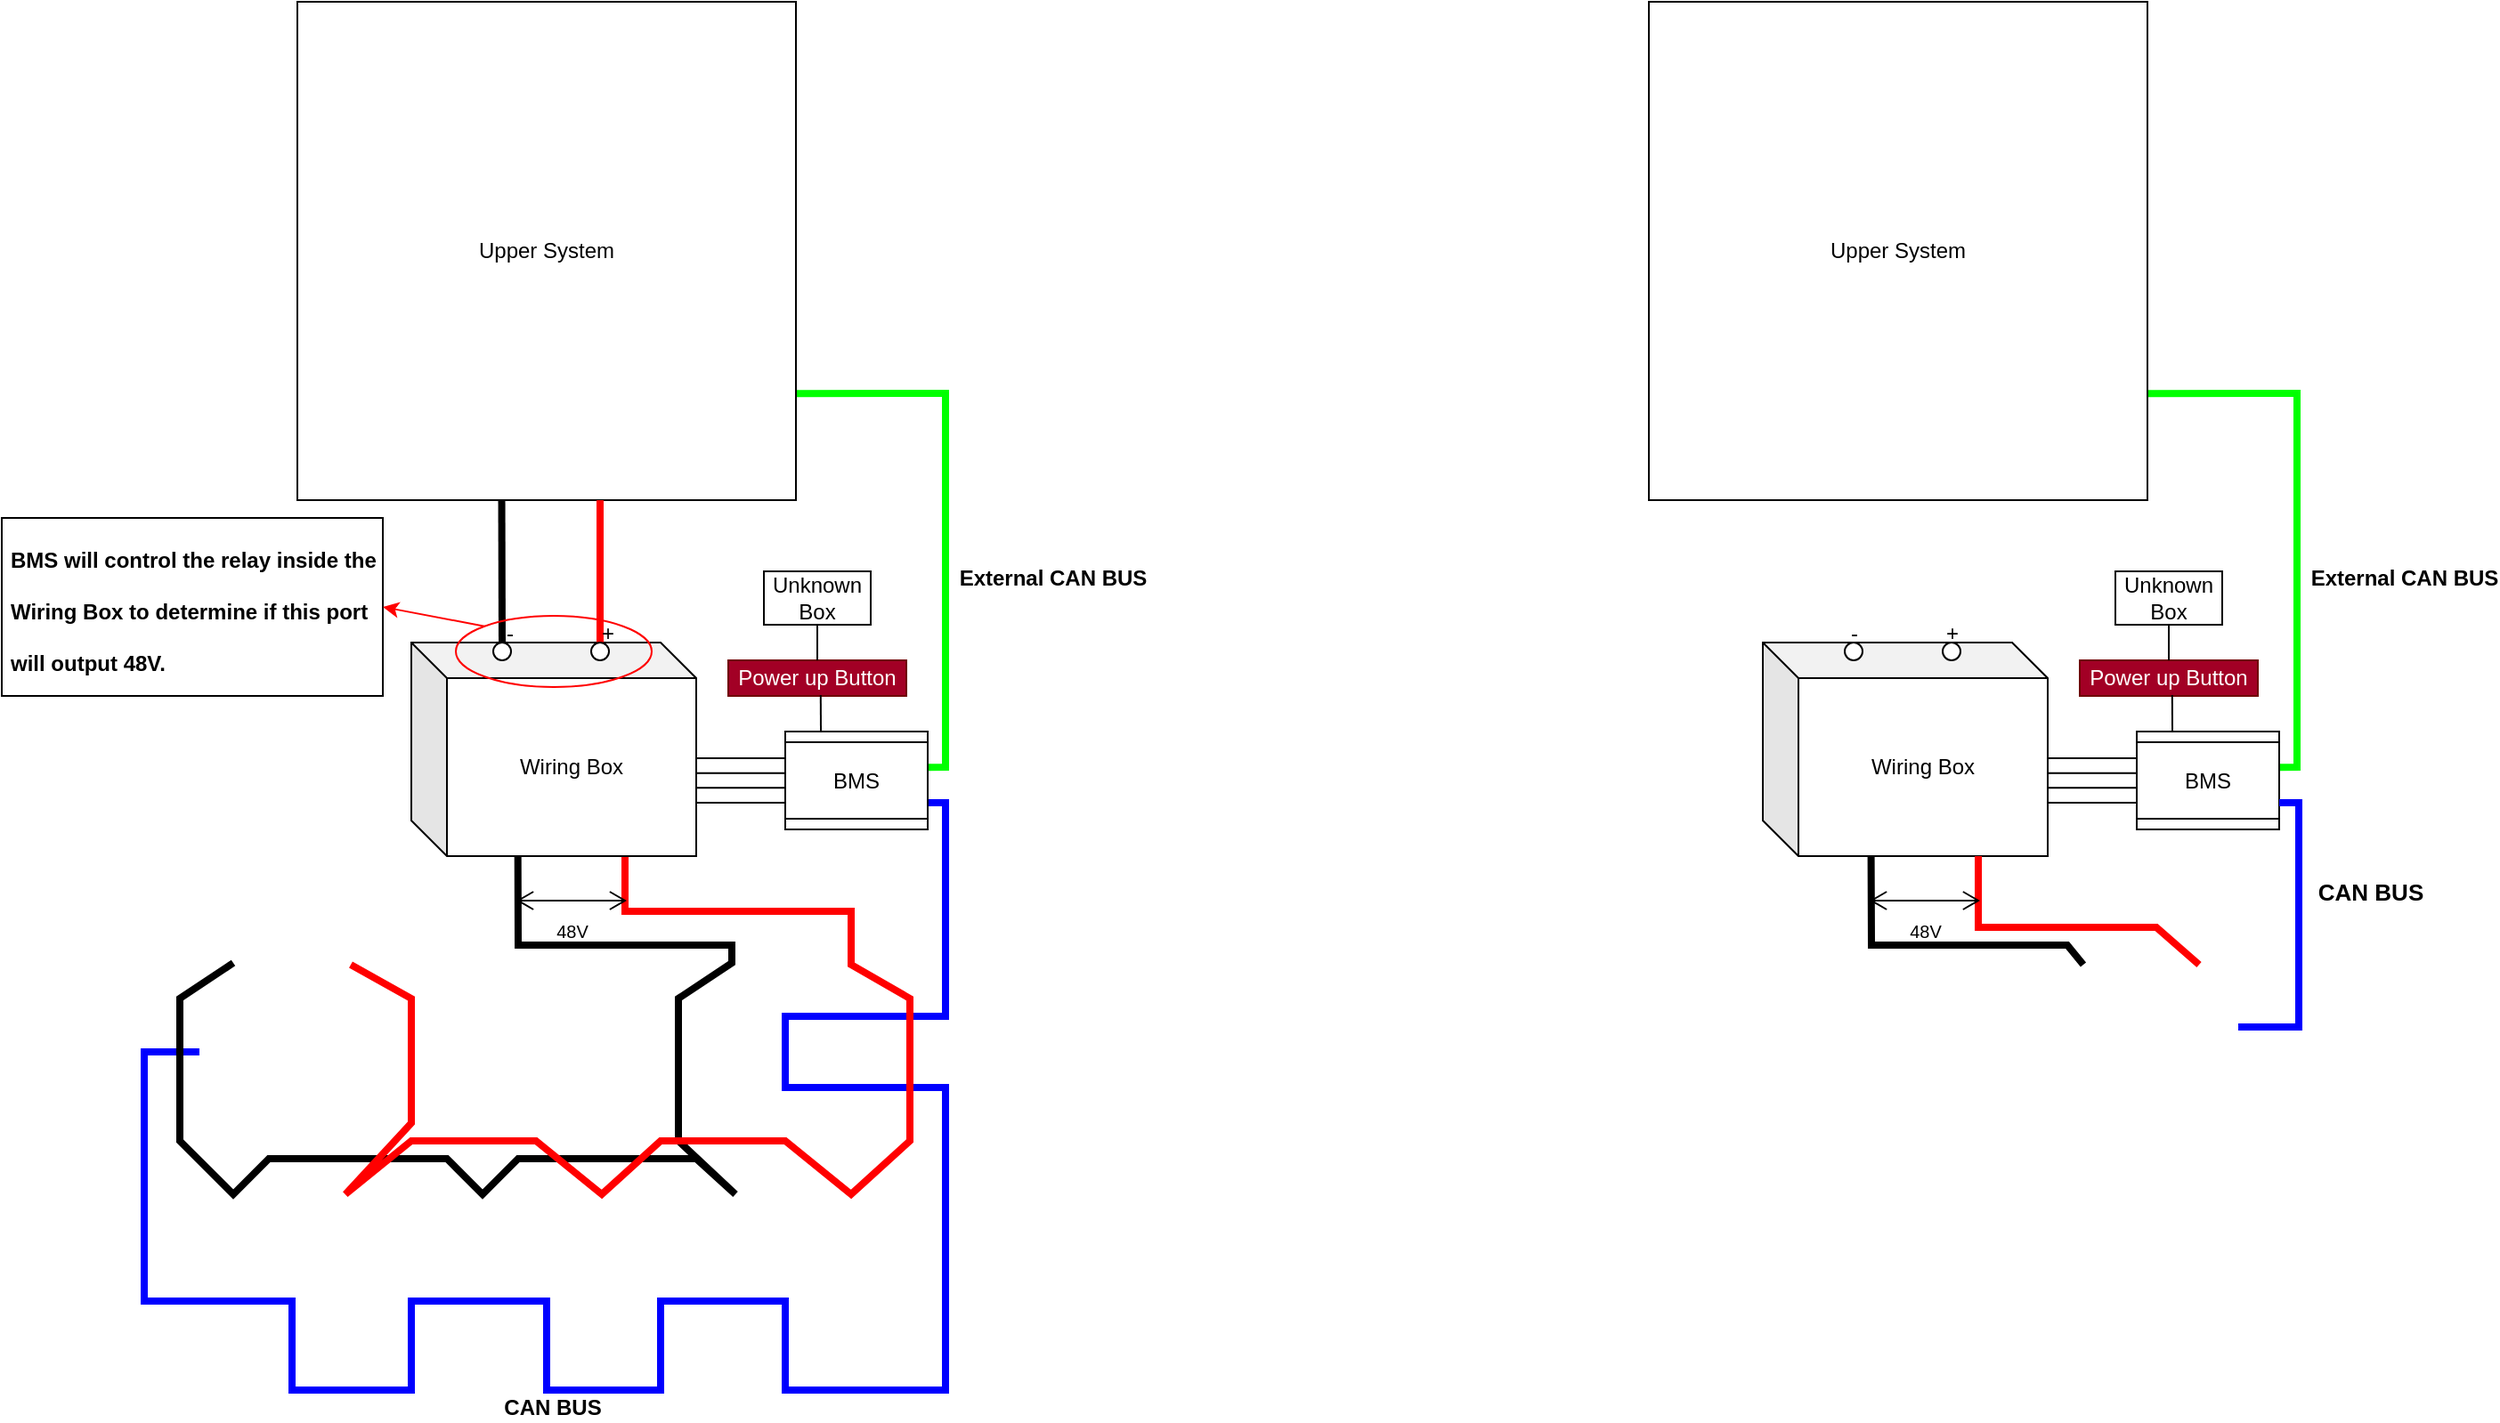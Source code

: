 <mxfile version="22.1.18" type="github">
  <diagram name="Page-1" id="DbH82mUIfItk7bVeHk_2">
    <mxGraphModel dx="457" dy="1381" grid="1" gridSize="10" guides="1" tooltips="1" connect="1" arrows="1" fold="1" page="1" pageScale="1" pageWidth="850" pageHeight="1100" math="0" shadow="0">
      <root>
        <mxCell id="0" />
        <mxCell id="1" parent="0" />
        <mxCell id="mqsz3DLidRVHX6ZRNaVG-30" value="" style="endArrow=none;html=1;rounded=0;exitX=0.366;exitY=0.003;exitDx=0;exitDy=0;strokeColor=#00FF00;strokeWidth=4;exitPerimeter=0;entryX=0.998;entryY=0.786;entryDx=0;entryDy=0;entryPerimeter=0;" edge="1" parent="1" source="mqsz3DLidRVHX6ZRNaVG-16" target="mqsz3DLidRVHX6ZRNaVG-21">
          <mxGeometry width="50" height="50" relative="1" as="geometry">
            <mxPoint x="630" y="40" as="sourcePoint" />
            <mxPoint x="520" y="-20" as="targetPoint" />
            <Array as="points">
              <mxPoint x="600" y="190" />
              <mxPoint x="600" y="-20" />
            </Array>
          </mxGeometry>
        </mxCell>
        <mxCell id="mqsz3DLidRVHX6ZRNaVG-31" value="External CAN BUS" style="edgeLabel;html=1;align=center;verticalAlign=middle;resizable=0;points=[];fontStyle=1;fontSize=12;" vertex="1" connectable="0" parent="mqsz3DLidRVHX6ZRNaVG-30">
          <mxGeometry x="-0.111" relative="1" as="geometry">
            <mxPoint x="60" y="19" as="offset" />
          </mxGeometry>
        </mxCell>
        <mxCell id="mqsz3DLidRVHX6ZRNaVG-13" value="" style="endArrow=none;html=1;rounded=0;strokeWidth=4;strokeColor=#0000ff;exitX=0.728;exitY=0.006;exitDx=0;exitDy=0;exitPerimeter=0;" edge="1" parent="1" source="mqsz3DLidRVHX6ZRNaVG-16">
          <mxGeometry width="50" height="50" relative="1" as="geometry">
            <mxPoint x="567" y="352" as="sourcePoint" />
            <mxPoint x="181" y="350" as="targetPoint" />
            <Array as="points">
              <mxPoint x="600" y="210" />
              <mxPoint x="600" y="330" />
              <mxPoint x="510" y="330" />
              <mxPoint x="510" y="370" />
              <mxPoint x="600" y="370" />
              <mxPoint x="600" y="480" />
              <mxPoint x="600" y="540" />
              <mxPoint x="510" y="540" />
              <mxPoint x="510" y="490" />
              <mxPoint x="440" y="490" />
              <mxPoint x="440" y="540" />
              <mxPoint x="376" y="540" />
              <mxPoint x="376" y="490" />
              <mxPoint x="300" y="490" />
              <mxPoint x="300" y="540" />
              <mxPoint x="233" y="540" />
              <mxPoint x="233" y="490" />
              <mxPoint x="150" y="490" />
              <mxPoint x="150" y="350" />
            </Array>
          </mxGeometry>
        </mxCell>
        <mxCell id="mqsz3DLidRVHX6ZRNaVG-14" value="CAN BUS" style="edgeLabel;html=1;align=center;verticalAlign=middle;resizable=0;points=[];fontSize=12;fontStyle=1" vertex="1" connectable="0" parent="mqsz3DLidRVHX6ZRNaVG-13">
          <mxGeometry x="-0.763" relative="1" as="geometry">
            <mxPoint x="-187" y="220" as="offset" />
          </mxGeometry>
        </mxCell>
        <mxCell id="mqsz3DLidRVHX6ZRNaVG-1" value="" style="shape=image;html=1;verticalAlign=top;verticalLabelPosition=bottom;labelBackgroundColor=#ffffff;imageAspect=0;aspect=fixed;image=https://cdn2.iconfinder.com/data/icons/boxicons-solid-vol-1/24/bxs-car-battery-128.png" vertex="1" parent="1">
          <mxGeometry x="170" y="280" width="128" height="128" as="geometry" />
        </mxCell>
        <mxCell id="mqsz3DLidRVHX6ZRNaVG-2" value="" style="shape=image;html=1;verticalAlign=top;verticalLabelPosition=bottom;labelBackgroundColor=#ffffff;imageAspect=0;aspect=fixed;image=https://cdn2.iconfinder.com/data/icons/boxicons-solid-vol-1/24/bxs-car-battery-128.png" vertex="1" parent="1">
          <mxGeometry x="450" y="280" width="128" height="128" as="geometry" />
        </mxCell>
        <mxCell id="mqsz3DLidRVHX6ZRNaVG-3" value="" style="shape=image;html=1;verticalAlign=top;verticalLabelPosition=bottom;labelBackgroundColor=#ffffff;imageAspect=0;aspect=fixed;image=https://cdn2.iconfinder.com/data/icons/boxicons-solid-vol-1/24/bxs-car-battery-128.png" vertex="1" parent="1">
          <mxGeometry x="170" y="408" width="128" height="128" as="geometry" />
        </mxCell>
        <mxCell id="mqsz3DLidRVHX6ZRNaVG-4" value="" style="shape=image;html=1;verticalAlign=top;verticalLabelPosition=bottom;labelBackgroundColor=#ffffff;imageAspect=0;aspect=fixed;image=https://cdn2.iconfinder.com/data/icons/boxicons-solid-vol-1/24/bxs-car-battery-128.png" vertex="1" parent="1">
          <mxGeometry x="450" y="408" width="128" height="128" as="geometry" />
        </mxCell>
        <mxCell id="mqsz3DLidRVHX6ZRNaVG-5" value="" style="shape=image;html=1;verticalAlign=top;verticalLabelPosition=bottom;labelBackgroundColor=#ffffff;imageAspect=0;aspect=fixed;image=https://cdn2.iconfinder.com/data/icons/boxicons-solid-vol-1/24/bxs-car-battery-128.png" vertex="1" parent="1">
          <mxGeometry x="312" y="408" width="128" height="128" as="geometry" />
        </mxCell>
        <mxCell id="mqsz3DLidRVHX6ZRNaVG-9" value="" style="endArrow=none;html=1;rounded=0;strokeColor=#000000;strokeWidth=4;exitX=0.374;exitY=1.001;exitDx=0;exitDy=0;exitPerimeter=0;" edge="1" parent="1" source="mqsz3DLidRVHX6ZRNaVG-12">
          <mxGeometry width="50" height="50" relative="1" as="geometry">
            <mxPoint x="370" y="290" as="sourcePoint" />
            <mxPoint x="200" y="300" as="targetPoint" />
            <Array as="points">
              <mxPoint x="360" y="290" />
              <mxPoint x="480" y="290" />
              <mxPoint x="480" y="300" />
              <mxPoint x="450" y="320" />
              <mxPoint x="450" y="400" />
              <mxPoint x="482" y="430" />
              <mxPoint x="460" y="410" />
              <mxPoint x="360" y="410" />
              <mxPoint x="350" y="420" />
              <mxPoint x="340" y="430" />
              <mxPoint x="320" y="410" />
              <mxPoint x="220" y="410" />
              <mxPoint x="200" y="430" />
              <mxPoint x="170" y="400" />
              <mxPoint x="170" y="320" />
              <mxPoint x="200" y="300" />
            </Array>
          </mxGeometry>
        </mxCell>
        <mxCell id="mqsz3DLidRVHX6ZRNaVG-11" value="" style="endArrow=none;html=1;rounded=0;strokeColor=#ff0000;strokeWidth=4;exitX=0.75;exitY=1.003;exitDx=0;exitDy=0;exitPerimeter=0;" edge="1" parent="1" source="mqsz3DLidRVHX6ZRNaVG-12">
          <mxGeometry width="50" height="50" relative="1" as="geometry">
            <mxPoint x="545" y="301" as="sourcePoint" />
            <mxPoint x="266" y="301" as="targetPoint" />
            <Array as="points">
              <mxPoint x="420" y="271" />
              <mxPoint x="547" y="271" />
              <mxPoint x="547" y="301" />
              <mxPoint x="580" y="320" />
              <mxPoint x="580" y="400" />
              <mxPoint x="547" y="430" />
              <mxPoint x="510" y="400" />
              <mxPoint x="440" y="400" />
              <mxPoint x="407" y="430" />
              <mxPoint x="370" y="400" />
              <mxPoint x="300" y="400" />
              <mxPoint x="263" y="430" />
              <mxPoint x="300" y="390" />
              <mxPoint x="300" y="320" />
            </Array>
          </mxGeometry>
        </mxCell>
        <mxCell id="mqsz3DLidRVHX6ZRNaVG-12" value="Wiring Box" style="shape=cube;whiteSpace=wrap;html=1;boundedLbl=1;backgroundOutline=1;darkOpacity=0.05;darkOpacity2=0.1;" vertex="1" parent="1">
          <mxGeometry x="300" y="120" width="160" height="120" as="geometry" />
        </mxCell>
        <mxCell id="mqsz3DLidRVHX6ZRNaVG-16" value="BMS" style="shape=process;whiteSpace=wrap;html=1;backgroundOutline=1;direction=south;" vertex="1" parent="1">
          <mxGeometry x="510" y="170" width="80" height="55" as="geometry" />
        </mxCell>
        <mxCell id="mqsz3DLidRVHX6ZRNaVG-17" value="48V" style="labelPosition=center;align=center;shape=mxgraph.electrical.signal_sources.voltage;shadow=0;dashed=0;strokeWidth=1;fontSize=10;html=1;direction=south;verticalLabelPosition=bottom;verticalAlign=top;" vertex="1" parent="1">
          <mxGeometry x="360" y="260" width="60" height="10" as="geometry" />
        </mxCell>
        <mxCell id="mqsz3DLidRVHX6ZRNaVG-21" value="Upper System" style="whiteSpace=wrap;html=1;aspect=fixed;" vertex="1" parent="1">
          <mxGeometry x="236" y="-240" width="280" height="280" as="geometry" />
        </mxCell>
        <mxCell id="mqsz3DLidRVHX6ZRNaVG-22" value="" style="endArrow=none;html=1;rounded=0;exitX=0.5;exitY=0;exitDx=0;exitDy=0;strokeColor=#ff0000;strokeWidth=4;" edge="1" parent="1" source="mqsz3DLidRVHX6ZRNaVG-23">
          <mxGeometry width="50" height="50" relative="1" as="geometry">
            <mxPoint x="396" y="110" as="sourcePoint" />
            <mxPoint x="406" y="40" as="targetPoint" />
          </mxGeometry>
        </mxCell>
        <mxCell id="mqsz3DLidRVHX6ZRNaVG-23" value="" style="ellipse;whiteSpace=wrap;html=1;aspect=fixed;" vertex="1" parent="1">
          <mxGeometry x="401" y="120" width="10" height="10" as="geometry" />
        </mxCell>
        <mxCell id="mqsz3DLidRVHX6ZRNaVG-25" value="" style="ellipse;whiteSpace=wrap;html=1;aspect=fixed;" vertex="1" parent="1">
          <mxGeometry x="346" y="120" width="10" height="10" as="geometry" />
        </mxCell>
        <mxCell id="mqsz3DLidRVHX6ZRNaVG-26" value="" style="endArrow=none;html=1;rounded=0;strokeColor=#000000;strokeWidth=4;" edge="1" parent="1">
          <mxGeometry width="50" height="50" relative="1" as="geometry">
            <mxPoint x="351" y="120" as="sourcePoint" />
            <mxPoint x="350.76" y="40" as="targetPoint" />
          </mxGeometry>
        </mxCell>
        <mxCell id="mqsz3DLidRVHX6ZRNaVG-32" value="" style="verticalLabelPosition=bottom;shadow=0;dashed=0;align=center;html=1;verticalAlign=top;shape=mxgraph.electrical.transmission.4_line_bus;" vertex="1" parent="1">
          <mxGeometry x="460" y="185" width="50" height="25" as="geometry" />
        </mxCell>
        <mxCell id="mqsz3DLidRVHX6ZRNaVG-34" value="Unknown Box" style="rounded=0;whiteSpace=wrap;html=1;" vertex="1" parent="1">
          <mxGeometry x="498" y="80" width="60" height="30" as="geometry" />
        </mxCell>
        <mxCell id="mqsz3DLidRVHX6ZRNaVG-36" value="Power up Button" style="whiteSpace=wrap;html=1;fillColor=#a20025;fontColor=#ffffff;strokeColor=#6F0000;" vertex="1" parent="1">
          <mxGeometry x="478" y="130" width="100" height="20" as="geometry" />
        </mxCell>
        <mxCell id="mqsz3DLidRVHX6ZRNaVG-37" value="" style="endArrow=none;html=1;rounded=0;entryX=0.5;entryY=1;entryDx=0;entryDy=0;exitX=0.5;exitY=0;exitDx=0;exitDy=0;" edge="1" parent="1" source="mqsz3DLidRVHX6ZRNaVG-36" target="mqsz3DLidRVHX6ZRNaVG-34">
          <mxGeometry width="50" height="50" relative="1" as="geometry">
            <mxPoint x="190" y="210" as="sourcePoint" />
            <mxPoint x="240" y="160" as="targetPoint" />
          </mxGeometry>
        </mxCell>
        <mxCell id="mqsz3DLidRVHX6ZRNaVG-38" value="" style="endArrow=none;html=1;rounded=0;entryX=0.519;entryY=0.973;entryDx=0;entryDy=0;exitX=0;exitY=0.75;exitDx=0;exitDy=0;entryPerimeter=0;" edge="1" parent="1" source="mqsz3DLidRVHX6ZRNaVG-16" target="mqsz3DLidRVHX6ZRNaVG-36">
          <mxGeometry width="50" height="50" relative="1" as="geometry">
            <mxPoint x="100" y="240" as="sourcePoint" />
            <mxPoint x="150" y="190" as="targetPoint" />
          </mxGeometry>
        </mxCell>
        <mxCell id="mqsz3DLidRVHX6ZRNaVG-39" value="" style="endArrow=none;html=1;rounded=0;exitX=0.366;exitY=0.003;exitDx=0;exitDy=0;strokeColor=#00FF00;strokeWidth=4;exitPerimeter=0;entryX=0.998;entryY=0.786;entryDx=0;entryDy=0;entryPerimeter=0;" edge="1" parent="1" source="mqsz3DLidRVHX6ZRNaVG-51" target="mqsz3DLidRVHX6ZRNaVG-53">
          <mxGeometry width="50" height="50" relative="1" as="geometry">
            <mxPoint x="1389" y="40" as="sourcePoint" />
            <mxPoint x="1279" y="-20" as="targetPoint" />
            <Array as="points">
              <mxPoint x="1359" y="190" />
              <mxPoint x="1359" y="-20" />
            </Array>
          </mxGeometry>
        </mxCell>
        <mxCell id="mqsz3DLidRVHX6ZRNaVG-40" value="External CAN BUS" style="edgeLabel;html=1;align=center;verticalAlign=middle;resizable=0;points=[];fontStyle=1;fontSize=12;" vertex="1" connectable="0" parent="mqsz3DLidRVHX6ZRNaVG-39">
          <mxGeometry x="-0.111" relative="1" as="geometry">
            <mxPoint x="60" y="19" as="offset" />
          </mxGeometry>
        </mxCell>
        <mxCell id="mqsz3DLidRVHX6ZRNaVG-43" value="" style="shape=image;html=1;verticalAlign=top;verticalLabelPosition=bottom;labelBackgroundColor=#ffffff;imageAspect=0;aspect=fixed;image=https://cdn2.iconfinder.com/data/icons/boxicons-solid-vol-1/24/bxs-car-battery-128.png" vertex="1" parent="1">
          <mxGeometry x="929" y="280" width="128" height="128" as="geometry" />
        </mxCell>
        <mxCell id="mqsz3DLidRVHX6ZRNaVG-44" value="" style="shape=image;html=1;verticalAlign=top;verticalLabelPosition=bottom;labelBackgroundColor=#ffffff;imageAspect=0;aspect=fixed;image=https://cdn2.iconfinder.com/data/icons/boxicons-solid-vol-1/24/bxs-car-battery-128.png" vertex="1" parent="1">
          <mxGeometry x="1209" y="280" width="128" height="128" as="geometry" />
        </mxCell>
        <mxCell id="mqsz3DLidRVHX6ZRNaVG-45" value="" style="shape=image;html=1;verticalAlign=top;verticalLabelPosition=bottom;labelBackgroundColor=#ffffff;imageAspect=0;aspect=fixed;image=https://cdn2.iconfinder.com/data/icons/boxicons-solid-vol-1/24/bxs-car-battery-128.png" vertex="1" parent="1">
          <mxGeometry x="929" y="408" width="128" height="128" as="geometry" />
        </mxCell>
        <mxCell id="mqsz3DLidRVHX6ZRNaVG-46" value="" style="shape=image;html=1;verticalAlign=top;verticalLabelPosition=bottom;labelBackgroundColor=#ffffff;imageAspect=0;aspect=fixed;image=https://cdn2.iconfinder.com/data/icons/boxicons-solid-vol-1/24/bxs-car-battery-128.png" vertex="1" parent="1">
          <mxGeometry x="1209" y="408" width="128" height="128" as="geometry" />
        </mxCell>
        <mxCell id="mqsz3DLidRVHX6ZRNaVG-47" value="" style="shape=image;html=1;verticalAlign=top;verticalLabelPosition=bottom;labelBackgroundColor=#ffffff;imageAspect=0;aspect=fixed;image=https://cdn2.iconfinder.com/data/icons/boxicons-solid-vol-1/24/bxs-car-battery-128.png" vertex="1" parent="1">
          <mxGeometry x="1071" y="408" width="128" height="128" as="geometry" />
        </mxCell>
        <mxCell id="mqsz3DLidRVHX6ZRNaVG-50" value="Wiring Box" style="shape=cube;whiteSpace=wrap;html=1;boundedLbl=1;backgroundOutline=1;darkOpacity=0.05;darkOpacity2=0.1;" vertex="1" parent="1">
          <mxGeometry x="1059" y="120" width="160" height="120" as="geometry" />
        </mxCell>
        <mxCell id="mqsz3DLidRVHX6ZRNaVG-51" value="BMS" style="shape=process;whiteSpace=wrap;html=1;backgroundOutline=1;direction=south;" vertex="1" parent="1">
          <mxGeometry x="1269" y="170" width="80" height="55" as="geometry" />
        </mxCell>
        <mxCell id="mqsz3DLidRVHX6ZRNaVG-53" value="Upper System" style="whiteSpace=wrap;html=1;aspect=fixed;" vertex="1" parent="1">
          <mxGeometry x="995" y="-240" width="280" height="280" as="geometry" />
        </mxCell>
        <mxCell id="mqsz3DLidRVHX6ZRNaVG-55" value="" style="ellipse;whiteSpace=wrap;html=1;aspect=fixed;" vertex="1" parent="1">
          <mxGeometry x="1160" y="120" width="10" height="10" as="geometry" />
        </mxCell>
        <mxCell id="mqsz3DLidRVHX6ZRNaVG-56" value="" style="ellipse;whiteSpace=wrap;html=1;aspect=fixed;" vertex="1" parent="1">
          <mxGeometry x="1105" y="120" width="10" height="10" as="geometry" />
        </mxCell>
        <mxCell id="mqsz3DLidRVHX6ZRNaVG-59" value="" style="verticalLabelPosition=bottom;shadow=0;dashed=0;align=center;html=1;verticalAlign=top;shape=mxgraph.electrical.transmission.4_line_bus;" vertex="1" parent="1">
          <mxGeometry x="1219" y="185" width="50" height="25" as="geometry" />
        </mxCell>
        <mxCell id="mqsz3DLidRVHX6ZRNaVG-60" value="Unknown Box" style="rounded=0;whiteSpace=wrap;html=1;" vertex="1" parent="1">
          <mxGeometry x="1257" y="80" width="60" height="30" as="geometry" />
        </mxCell>
        <mxCell id="mqsz3DLidRVHX6ZRNaVG-61" value="Power up Button" style="whiteSpace=wrap;html=1;fillColor=#a20025;fontColor=#ffffff;strokeColor=#6F0000;" vertex="1" parent="1">
          <mxGeometry x="1237" y="130" width="100" height="20" as="geometry" />
        </mxCell>
        <mxCell id="mqsz3DLidRVHX6ZRNaVG-62" value="" style="endArrow=none;html=1;rounded=0;entryX=0.5;entryY=1;entryDx=0;entryDy=0;exitX=0.5;exitY=0;exitDx=0;exitDy=0;" edge="1" parent="1" source="mqsz3DLidRVHX6ZRNaVG-61" target="mqsz3DLidRVHX6ZRNaVG-60">
          <mxGeometry width="50" height="50" relative="1" as="geometry">
            <mxPoint x="949" y="210" as="sourcePoint" />
            <mxPoint x="999" y="160" as="targetPoint" />
          </mxGeometry>
        </mxCell>
        <mxCell id="mqsz3DLidRVHX6ZRNaVG-63" value="" style="endArrow=none;html=1;rounded=0;entryX=0.519;entryY=0.973;entryDx=0;entryDy=0;exitX=0;exitY=0.75;exitDx=0;exitDy=0;entryPerimeter=0;" edge="1" parent="1" source="mqsz3DLidRVHX6ZRNaVG-51" target="mqsz3DLidRVHX6ZRNaVG-61">
          <mxGeometry width="50" height="50" relative="1" as="geometry">
            <mxPoint x="859" y="240" as="sourcePoint" />
            <mxPoint x="909" y="190" as="targetPoint" />
          </mxGeometry>
        </mxCell>
        <mxCell id="mqsz3DLidRVHX6ZRNaVG-64" value="" style="endArrow=none;html=1;rounded=0;strokeWidth=4;strokeColor=#FF0000;" edge="1" parent="1">
          <mxGeometry width="50" height="50" relative="1" as="geometry">
            <mxPoint x="1180" y="240" as="sourcePoint" />
            <mxPoint x="1304" y="301" as="targetPoint" />
            <Array as="points">
              <mxPoint x="1180" y="280" />
              <mxPoint x="1280" y="280" />
            </Array>
          </mxGeometry>
        </mxCell>
        <mxCell id="mqsz3DLidRVHX6ZRNaVG-65" value="" style="endArrow=none;html=1;rounded=0;exitX=0.38;exitY=0.999;exitDx=0;exitDy=0;exitPerimeter=0;strokeWidth=4;" edge="1" parent="1" source="mqsz3DLidRVHX6ZRNaVG-50">
          <mxGeometry width="50" height="50" relative="1" as="geometry">
            <mxPoint x="1115" y="240" as="sourcePoint" />
            <mxPoint x="1239" y="301" as="targetPoint" />
            <Array as="points">
              <mxPoint x="1120" y="290" />
              <mxPoint x="1230" y="290" />
            </Array>
          </mxGeometry>
        </mxCell>
        <mxCell id="mqsz3DLidRVHX6ZRNaVG-52" value="48V" style="labelPosition=center;align=center;shape=mxgraph.electrical.signal_sources.voltage;shadow=0;dashed=0;strokeWidth=1;fontSize=10;html=1;direction=south;verticalLabelPosition=bottom;verticalAlign=top;" vertex="1" parent="1">
          <mxGeometry x="1120" y="260" width="60" height="10" as="geometry" />
        </mxCell>
        <mxCell id="mqsz3DLidRVHX6ZRNaVG-67" value="+" style="text;html=1;align=center;verticalAlign=middle;resizable=0;points=[];autosize=1;strokeColor=none;fillColor=none;" vertex="1" parent="1">
          <mxGeometry x="1150" y="100" width="30" height="30" as="geometry" />
        </mxCell>
        <mxCell id="mqsz3DLidRVHX6ZRNaVG-68" value="-" style="text;html=1;align=center;verticalAlign=middle;resizable=0;points=[];autosize=1;strokeColor=none;fillColor=none;" vertex="1" parent="1">
          <mxGeometry x="1095" y="100" width="30" height="30" as="geometry" />
        </mxCell>
        <mxCell id="mqsz3DLidRVHX6ZRNaVG-69" value="+" style="text;html=1;align=center;verticalAlign=middle;resizable=0;points=[];autosize=1;strokeColor=none;fillColor=none;" vertex="1" parent="1">
          <mxGeometry x="395" y="100" width="30" height="30" as="geometry" />
        </mxCell>
        <mxCell id="mqsz3DLidRVHX6ZRNaVG-70" value="-" style="text;html=1;align=center;verticalAlign=middle;resizable=0;points=[];autosize=1;strokeColor=none;fillColor=none;" vertex="1" parent="1">
          <mxGeometry x="340" y="100" width="30" height="30" as="geometry" />
        </mxCell>
        <mxCell id="mqsz3DLidRVHX6ZRNaVG-71" value="&lt;h1&gt;&lt;span style=&quot;background-color: initial; font-size: 12px;&quot;&gt;BMS will control the relay inside the Wiring Box to determine if this port will output 48V.&lt;/span&gt;&lt;br&gt;&lt;/h1&gt;" style="text;html=1;strokeColor=default;fillColor=none;spacing=5;spacingTop=-20;whiteSpace=wrap;overflow=hidden;rounded=0;fontStyle=0;verticalAlign=top;horizontal=1;" vertex="1" parent="1">
          <mxGeometry x="70" y="50" width="214" height="100" as="geometry" />
        </mxCell>
        <mxCell id="mqsz3DLidRVHX6ZRNaVG-73" value="" style="ellipse;whiteSpace=wrap;html=1;fillColor=none;strokeColor=#FF0000;" vertex="1" parent="1">
          <mxGeometry x="325" y="105" width="110" height="40" as="geometry" />
        </mxCell>
        <mxCell id="mqsz3DLidRVHX6ZRNaVG-74" value="" style="endArrow=classic;html=1;rounded=0;entryX=1;entryY=0.5;entryDx=0;entryDy=0;exitX=0;exitY=0;exitDx=0;exitDy=0;strokeColor=#ff0000;" edge="1" parent="1" source="mqsz3DLidRVHX6ZRNaVG-73" target="mqsz3DLidRVHX6ZRNaVG-71">
          <mxGeometry width="50" height="50" relative="1" as="geometry">
            <mxPoint x="210" y="240" as="sourcePoint" />
            <mxPoint x="260" y="190" as="targetPoint" />
          </mxGeometry>
        </mxCell>
        <mxCell id="mqsz3DLidRVHX6ZRNaVG-76" value="" style="endArrow=none;html=1;rounded=0;entryX=0.727;entryY=0;entryDx=0;entryDy=0;entryPerimeter=0;strokeWidth=4;strokeColor=#0000ff;" edge="1" parent="1" target="mqsz3DLidRVHX6ZRNaVG-51">
          <mxGeometry width="50" height="50" relative="1" as="geometry">
            <mxPoint x="1326" y="336" as="sourcePoint" />
            <mxPoint x="1350" y="210" as="targetPoint" />
            <Array as="points">
              <mxPoint x="1360" y="336" />
              <mxPoint x="1360" y="210" />
            </Array>
          </mxGeometry>
        </mxCell>
        <mxCell id="mqsz3DLidRVHX6ZRNaVG-77" value="CAN BUS" style="edgeLabel;html=1;align=center;verticalAlign=middle;resizable=0;points=[];fontStyle=1;fontSize=13;" vertex="1" connectable="0" parent="mqsz3DLidRVHX6ZRNaVG-76">
          <mxGeometry x="0.326" y="2" relative="1" as="geometry">
            <mxPoint x="42" y="3" as="offset" />
          </mxGeometry>
        </mxCell>
      </root>
    </mxGraphModel>
  </diagram>
</mxfile>
